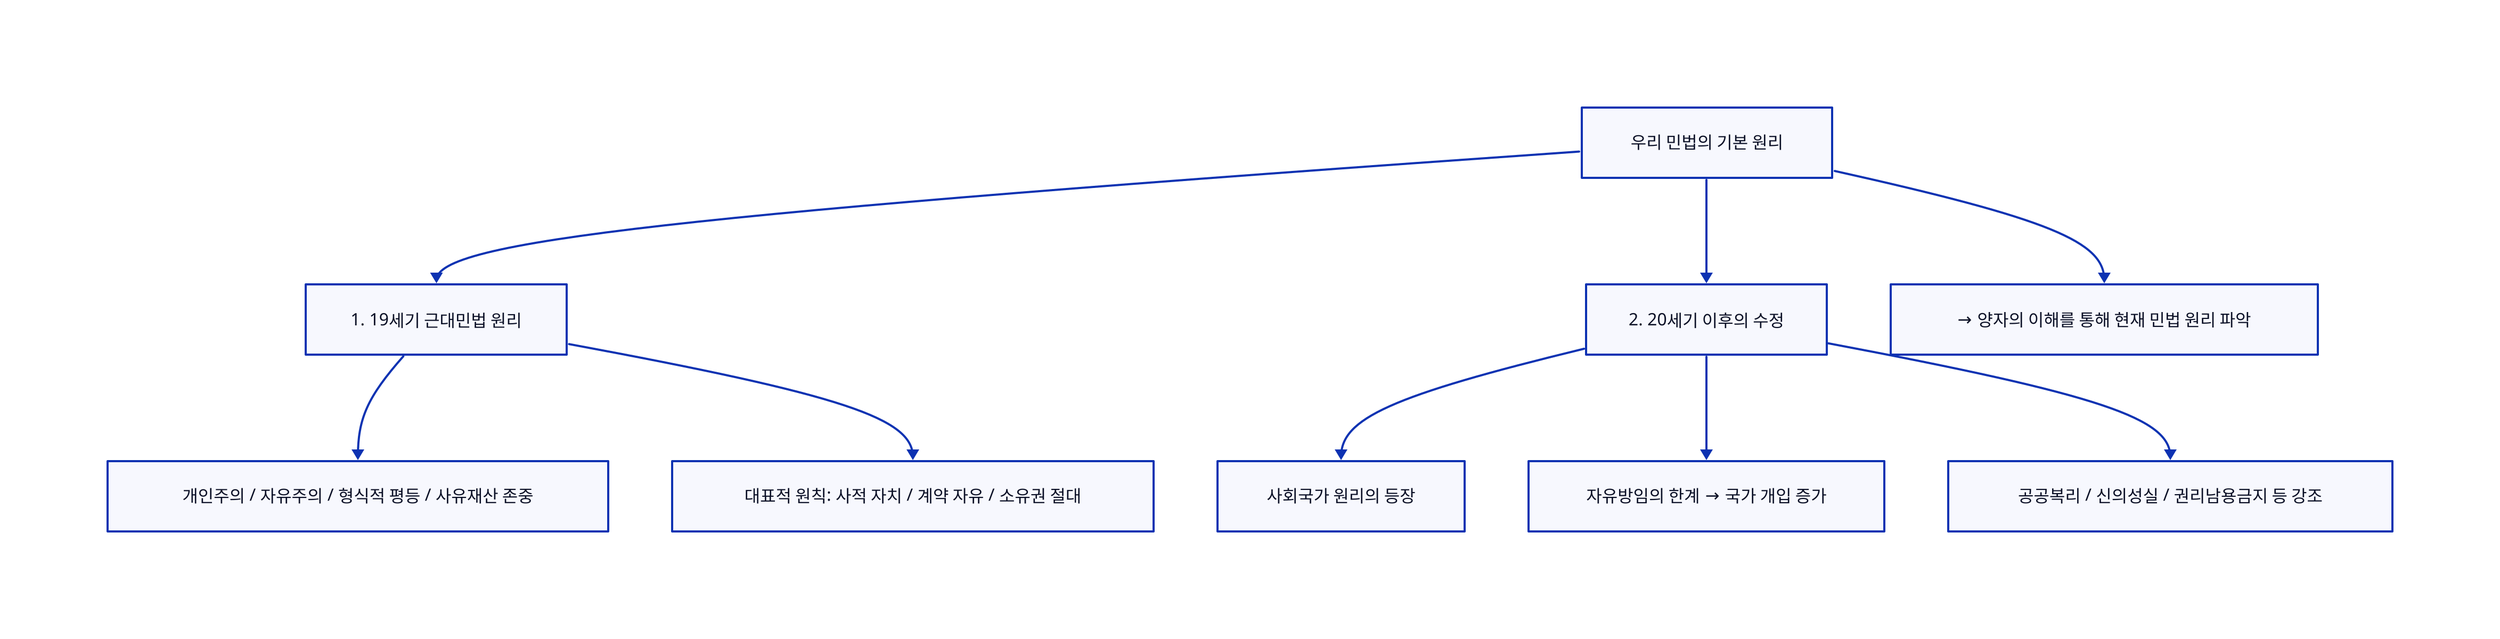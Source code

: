 # [12] 総說.d2

direction: down

"우리 민법의 기본 원리" -> "1. 19세기 근대민법 원리"
"우리 민법의 기본 원리" -> "2. 20세기 이후의 수정"
"우리 민법의 기본 원리" -> "→ 양자의 이해를 통해 현재 민법 원리 파악"

"1. 19세기 근대민법 원리" -> "개인주의 / 자유주의 / 형식적 평등 / 사유재산 존중"
"1. 19세기 근대민법 원리" -> "대표적 원칙: 사적 자치 / 계약 자유 / 소유권 절대"

"2. 20세기 이후의 수정" -> "사회국가 원리의 등장"
"2. 20세기 이후의 수정" -> "자유방임의 한계 → 국가 개입 증가"
"2. 20세기 이후의 수정" -> "공공복리 / 신의성실 / 권리남용금지 등 강조"
